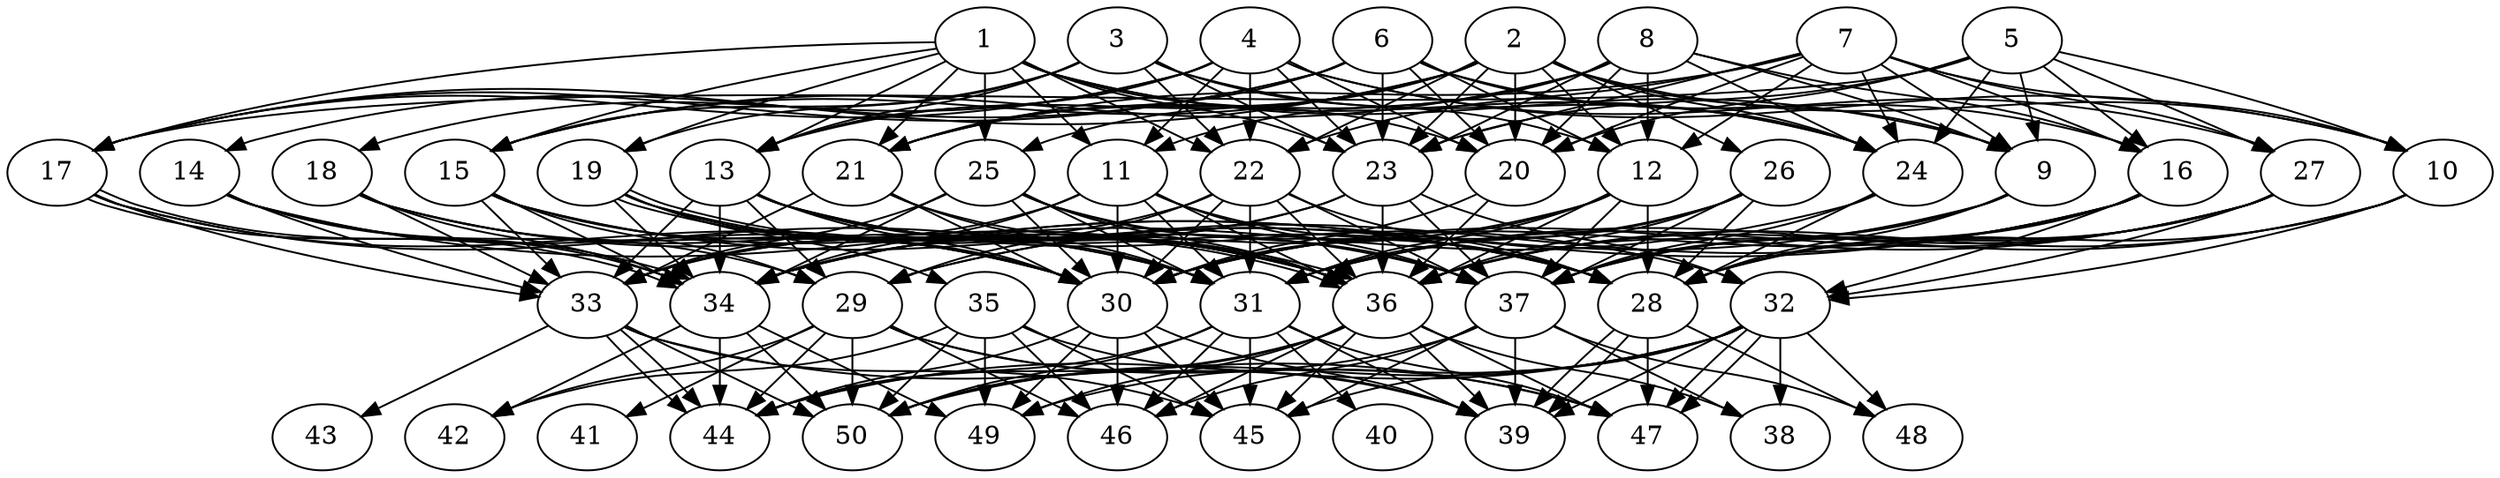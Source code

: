 // DAG automatically generated by daggen at Tue Aug  6 16:32:29 2019
// ./daggen --dot -n 50 --ccr 0.5 --fat 0.7 --regular 0.5 --density 0.9 --mindata 5242880 --maxdata 52428800 
digraph G {
  1 [size="39407616", alpha="0.11", expect_size="19703808"] 
  1 -> 9 [size ="19703808"]
  1 -> 11 [size ="19703808"]
  1 -> 13 [size ="19703808"]
  1 -> 15 [size ="19703808"]
  1 -> 17 [size ="19703808"]
  1 -> 19 [size ="19703808"]
  1 -> 20 [size ="19703808"]
  1 -> 21 [size ="19703808"]
  1 -> 22 [size ="19703808"]
  1 -> 23 [size ="19703808"]
  1 -> 24 [size ="19703808"]
  1 -> 25 [size ="19703808"]
  2 [size="30334976", alpha="0.06", expect_size="15167488"] 
  2 -> 9 [size ="15167488"]
  2 -> 10 [size ="15167488"]
  2 -> 12 [size ="15167488"]
  2 -> 13 [size ="15167488"]
  2 -> 15 [size ="15167488"]
  2 -> 17 [size ="15167488"]
  2 -> 20 [size ="15167488"]
  2 -> 21 [size ="15167488"]
  2 -> 22 [size ="15167488"]
  2 -> 23 [size ="15167488"]
  2 -> 24 [size ="15167488"]
  2 -> 25 [size ="15167488"]
  2 -> 26 [size ="15167488"]
  3 [size="89772032", alpha="0.09", expect_size="44886016"] 
  3 -> 12 [size ="44886016"]
  3 -> 13 [size ="44886016"]
  3 -> 15 [size ="44886016"]
  3 -> 19 [size ="44886016"]
  3 -> 22 [size ="44886016"]
  3 -> 23 [size ="44886016"]
  3 -> 24 [size ="44886016"]
  4 [size="97554432", alpha="0.10", expect_size="48777216"] 
  4 -> 10 [size ="48777216"]
  4 -> 11 [size ="48777216"]
  4 -> 13 [size ="48777216"]
  4 -> 17 [size ="48777216"]
  4 -> 18 [size ="48777216"]
  4 -> 20 [size ="48777216"]
  4 -> 22 [size ="48777216"]
  4 -> 23 [size ="48777216"]
  4 -> 27 [size ="48777216"]
  5 [size="87414784", alpha="0.08", expect_size="43707392"] 
  5 -> 9 [size ="43707392"]
  5 -> 10 [size ="43707392"]
  5 -> 16 [size ="43707392"]
  5 -> 17 [size ="43707392"]
  5 -> 20 [size ="43707392"]
  5 -> 23 [size ="43707392"]
  5 -> 24 [size ="43707392"]
  5 -> 27 [size ="43707392"]
  6 [size="74831872", alpha="0.06", expect_size="37415936"] 
  6 -> 12 [size ="37415936"]
  6 -> 14 [size ="37415936"]
  6 -> 16 [size ="37415936"]
  6 -> 17 [size ="37415936"]
  6 -> 20 [size ="37415936"]
  6 -> 21 [size ="37415936"]
  6 -> 23 [size ="37415936"]
  6 -> 24 [size ="37415936"]
  7 [size="44713984", alpha="0.12", expect_size="22356992"] 
  7 -> 9 [size ="22356992"]
  7 -> 10 [size ="22356992"]
  7 -> 12 [size ="22356992"]
  7 -> 16 [size ="22356992"]
  7 -> 20 [size ="22356992"]
  7 -> 21 [size ="22356992"]
  7 -> 22 [size ="22356992"]
  7 -> 23 [size ="22356992"]
  7 -> 24 [size ="22356992"]
  7 -> 27 [size ="22356992"]
  8 [size="27254784", alpha="0.05", expect_size="13627392"] 
  8 -> 9 [size ="13627392"]
  8 -> 11 [size ="13627392"]
  8 -> 12 [size ="13627392"]
  8 -> 15 [size ="13627392"]
  8 -> 16 [size ="13627392"]
  8 -> 20 [size ="13627392"]
  8 -> 21 [size ="13627392"]
  8 -> 23 [size ="13627392"]
  8 -> 24 [size ="13627392"]
  9 [size="93949952", alpha="0.08", expect_size="46974976"] 
  9 -> 28 [size ="46974976"]
  9 -> 29 [size ="46974976"]
  9 -> 36 [size ="46974976"]
  9 -> 37 [size ="46974976"]
  10 [size="101421056", alpha="0.12", expect_size="50710528"] 
  10 -> 28 [size ="50710528"]
  10 -> 31 [size ="50710528"]
  10 -> 32 [size ="50710528"]
  10 -> 36 [size ="50710528"]
  11 [size="74174464", alpha="0.18", expect_size="37087232"] 
  11 -> 28 [size ="37087232"]
  11 -> 30 [size ="37087232"]
  11 -> 31 [size ="37087232"]
  11 -> 33 [size ="37087232"]
  11 -> 34 [size ="37087232"]
  11 -> 36 [size ="37087232"]
  11 -> 37 [size ="37087232"]
  12 [size="33073152", alpha="0.01", expect_size="16536576"] 
  12 -> 28 [size ="16536576"]
  12 -> 30 [size ="16536576"]
  12 -> 31 [size ="16536576"]
  12 -> 34 [size ="16536576"]
  12 -> 36 [size ="16536576"]
  12 -> 37 [size ="16536576"]
  13 [size="63504384", alpha="0.11", expect_size="31752192"] 
  13 -> 28 [size ="31752192"]
  13 -> 29 [size ="31752192"]
  13 -> 30 [size ="31752192"]
  13 -> 31 [size ="31752192"]
  13 -> 32 [size ="31752192"]
  13 -> 33 [size ="31752192"]
  13 -> 34 [size ="31752192"]
  13 -> 36 [size ="31752192"]
  14 [size="12363776", alpha="0.15", expect_size="6181888"] 
  14 -> 28 [size ="6181888"]
  14 -> 29 [size ="6181888"]
  14 -> 30 [size ="6181888"]
  14 -> 33 [size ="6181888"]
  14 -> 34 [size ="6181888"]
  15 [size="60891136", alpha="0.04", expect_size="30445568"] 
  15 -> 28 [size ="30445568"]
  15 -> 29 [size ="30445568"]
  15 -> 30 [size ="30445568"]
  15 -> 33 [size ="30445568"]
  15 -> 34 [size ="30445568"]
  15 -> 36 [size ="30445568"]
  16 [size="98572288", alpha="0.04", expect_size="49286144"] 
  16 -> 28 [size ="49286144"]
  16 -> 29 [size ="49286144"]
  16 -> 30 [size ="49286144"]
  16 -> 32 [size ="49286144"]
  16 -> 34 [size ="49286144"]
  16 -> 37 [size ="49286144"]
  17 [size="32550912", alpha="0.14", expect_size="16275456"] 
  17 -> 30 [size ="16275456"]
  17 -> 31 [size ="16275456"]
  17 -> 33 [size ="16275456"]
  17 -> 34 [size ="16275456"]
  17 -> 34 [size ="16275456"]
  18 [size="87181312", alpha="0.07", expect_size="43590656"] 
  18 -> 30 [size ="43590656"]
  18 -> 31 [size ="43590656"]
  18 -> 33 [size ="43590656"]
  18 -> 34 [size ="43590656"]
  18 -> 36 [size ="43590656"]
  19 [size="17469440", alpha="0.14", expect_size="8734720"] 
  19 -> 30 [size ="8734720"]
  19 -> 34 [size ="8734720"]
  19 -> 35 [size ="8734720"]
  19 -> 36 [size ="8734720"]
  19 -> 36 [size ="8734720"]
  19 -> 37 [size ="8734720"]
  20 [size="56758272", alpha="0.18", expect_size="28379136"] 
  20 -> 30 [size ="28379136"]
  20 -> 36 [size ="28379136"]
  21 [size="20418560", alpha="0.07", expect_size="10209280"] 
  21 -> 30 [size ="10209280"]
  21 -> 31 [size ="10209280"]
  21 -> 33 [size ="10209280"]
  21 -> 36 [size ="10209280"]
  22 [size="11829248", alpha="0.01", expect_size="5914624"] 
  22 -> 28 [size ="5914624"]
  22 -> 29 [size ="5914624"]
  22 -> 30 [size ="5914624"]
  22 -> 31 [size ="5914624"]
  22 -> 33 [size ="5914624"]
  22 -> 36 [size ="5914624"]
  22 -> 37 [size ="5914624"]
  23 [size="17082368", alpha="0.12", expect_size="8541184"] 
  23 -> 32 [size ="8541184"]
  23 -> 33 [size ="8541184"]
  23 -> 34 [size ="8541184"]
  23 -> 36 [size ="8541184"]
  23 -> 37 [size ="8541184"]
  24 [size="66811904", alpha="0.01", expect_size="33405952"] 
  24 -> 28 [size ="33405952"]
  24 -> 34 [size ="33405952"]
  24 -> 37 [size ="33405952"]
  25 [size="45189120", alpha="0.06", expect_size="22594560"] 
  25 -> 28 [size ="22594560"]
  25 -> 30 [size ="22594560"]
  25 -> 31 [size ="22594560"]
  25 -> 33 [size ="22594560"]
  25 -> 34 [size ="22594560"]
  25 -> 36 [size ="22594560"]
  25 -> 37 [size ="22594560"]
  26 [size="64288768", alpha="0.05", expect_size="32144384"] 
  26 -> 28 [size ="32144384"]
  26 -> 30 [size ="32144384"]
  26 -> 31 [size ="32144384"]
  26 -> 36 [size ="32144384"]
  26 -> 37 [size ="32144384"]
  27 [size="83675136", alpha="0.11", expect_size="41837568"] 
  27 -> 28 [size ="41837568"]
  27 -> 30 [size ="41837568"]
  27 -> 31 [size ="41837568"]
  27 -> 32 [size ="41837568"]
  27 -> 36 [size ="41837568"]
  27 -> 37 [size ="41837568"]
  28 [size="54523904", alpha="0.01", expect_size="27261952"] 
  28 -> 39 [size ="27261952"]
  28 -> 39 [size ="27261952"]
  28 -> 47 [size ="27261952"]
  28 -> 48 [size ="27261952"]
  29 [size="86071296", alpha="0.09", expect_size="43035648"] 
  29 -> 39 [size ="43035648"]
  29 -> 41 [size ="43035648"]
  29 -> 42 [size ="43035648"]
  29 -> 44 [size ="43035648"]
  29 -> 46 [size ="43035648"]
  29 -> 47 [size ="43035648"]
  29 -> 50 [size ="43035648"]
  30 [size="58552320", alpha="0.15", expect_size="29276160"] 
  30 -> 39 [size ="29276160"]
  30 -> 44 [size ="29276160"]
  30 -> 45 [size ="29276160"]
  30 -> 46 [size ="29276160"]
  30 -> 49 [size ="29276160"]
  31 [size="47396864", alpha="0.16", expect_size="23698432"] 
  31 -> 39 [size ="23698432"]
  31 -> 40 [size ="23698432"]
  31 -> 44 [size ="23698432"]
  31 -> 45 [size ="23698432"]
  31 -> 46 [size ="23698432"]
  31 -> 47 [size ="23698432"]
  31 -> 50 [size ="23698432"]
  32 [size="81528832", alpha="0.01", expect_size="40764416"] 
  32 -> 38 [size ="40764416"]
  32 -> 39 [size ="40764416"]
  32 -> 44 [size ="40764416"]
  32 -> 45 [size ="40764416"]
  32 -> 47 [size ="40764416"]
  32 -> 47 [size ="40764416"]
  32 -> 48 [size ="40764416"]
  32 -> 49 [size ="40764416"]
  32 -> 50 [size ="40764416"]
  33 [size="86423552", alpha="0.17", expect_size="43211776"] 
  33 -> 43 [size ="43211776"]
  33 -> 44 [size ="43211776"]
  33 -> 44 [size ="43211776"]
  33 -> 45 [size ="43211776"]
  33 -> 47 [size ="43211776"]
  33 -> 50 [size ="43211776"]
  34 [size="46999552", alpha="0.14", expect_size="23499776"] 
  34 -> 42 [size ="23499776"]
  34 -> 44 [size ="23499776"]
  34 -> 49 [size ="23499776"]
  34 -> 50 [size ="23499776"]
  35 [size="50325504", alpha="0.01", expect_size="25162752"] 
  35 -> 39 [size ="25162752"]
  35 -> 42 [size ="25162752"]
  35 -> 45 [size ="25162752"]
  35 -> 46 [size ="25162752"]
  35 -> 49 [size ="25162752"]
  35 -> 50 [size ="25162752"]
  36 [size="78956544", alpha="0.07", expect_size="39478272"] 
  36 -> 38 [size ="39478272"]
  36 -> 39 [size ="39478272"]
  36 -> 44 [size ="39478272"]
  36 -> 45 [size ="39478272"]
  36 -> 46 [size ="39478272"]
  36 -> 47 [size ="39478272"]
  36 -> 49 [size ="39478272"]
  36 -> 50 [size ="39478272"]
  37 [size="102871040", alpha="0.18", expect_size="51435520"] 
  37 -> 38 [size ="51435520"]
  37 -> 39 [size ="51435520"]
  37 -> 45 [size ="51435520"]
  37 -> 46 [size ="51435520"]
  37 -> 48 [size ="51435520"]
  37 -> 50 [size ="51435520"]
  38 [size="61923328", alpha="0.05", expect_size="30961664"] 
  39 [size="67258368", alpha="0.13", expect_size="33629184"] 
  40 [size="13598720", alpha="0.11", expect_size="6799360"] 
  41 [size="86251520", alpha="0.12", expect_size="43125760"] 
  42 [size="65789952", alpha="0.13", expect_size="32894976"] 
  43 [size="69177344", alpha="0.15", expect_size="34588672"] 
  44 [size="55058432", alpha="0.09", expect_size="27529216"] 
  45 [size="25313280", alpha="0.10", expect_size="12656640"] 
  46 [size="30347264", alpha="0.03", expect_size="15173632"] 
  47 [size="63877120", alpha="0.11", expect_size="31938560"] 
  48 [size="53594112", alpha="0.08", expect_size="26797056"] 
  49 [size="76197888", alpha="0.02", expect_size="38098944"] 
  50 [size="44298240", alpha="0.06", expect_size="22149120"] 
}

